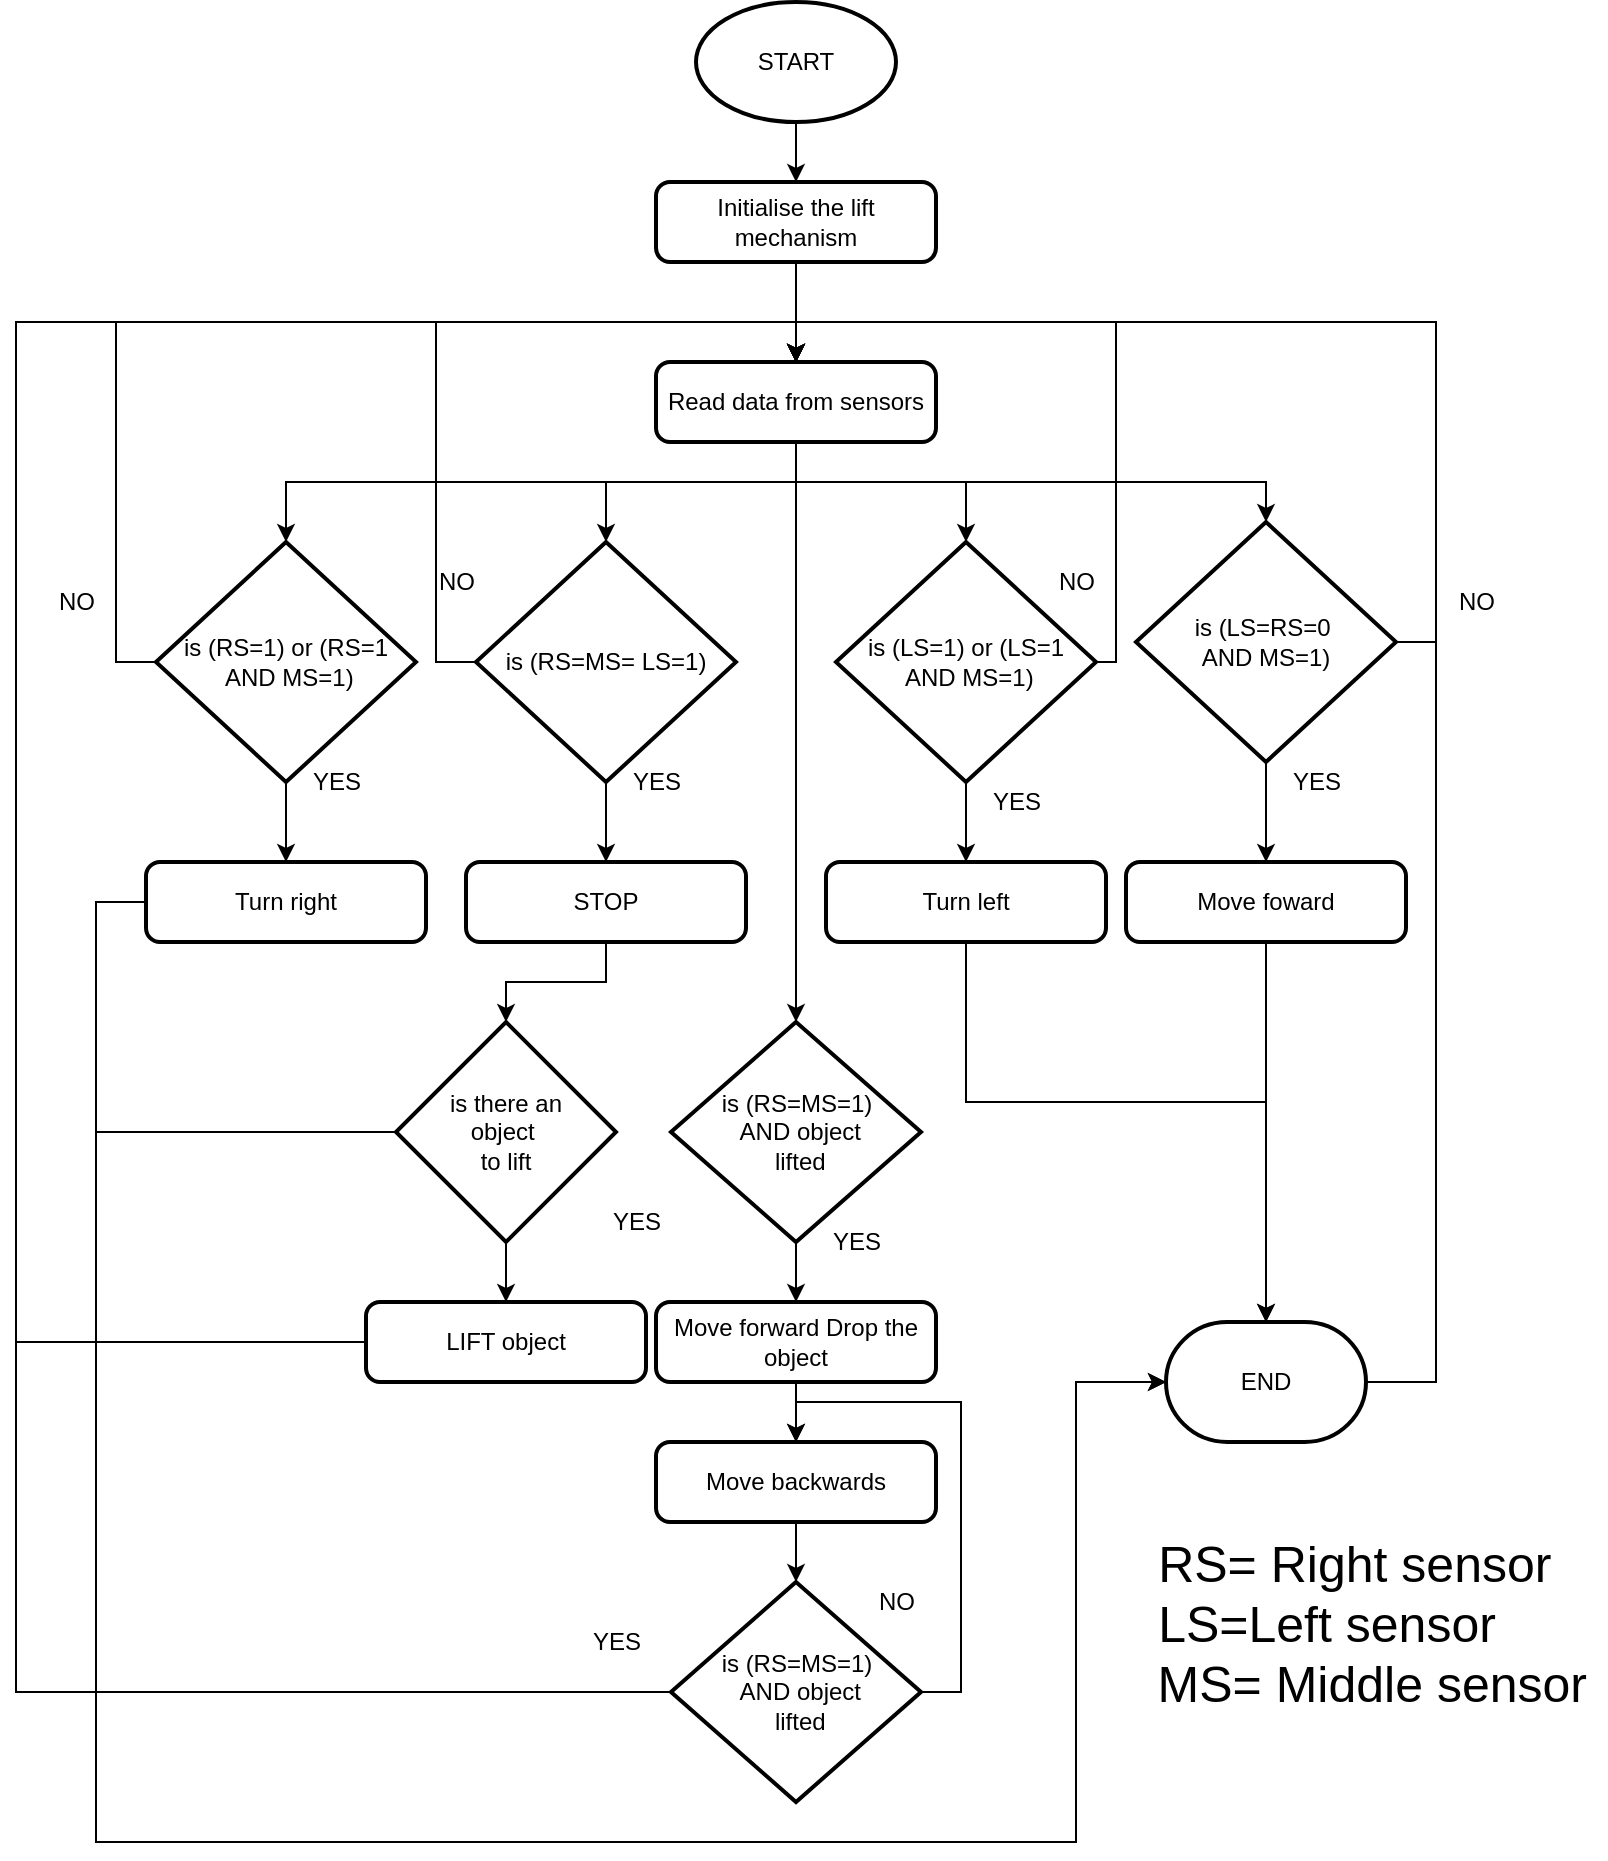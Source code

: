 <mxfile version="13.9.9" type="device"><diagram id="C5RBs43oDa-KdzZeNtuy" name="Page-1"><mxGraphModel dx="852" dy="1673" grid="1" gridSize="10" guides="1" tooltips="1" connect="1" arrows="1" fold="1" page="1" pageScale="1" pageWidth="827" pageHeight="1169" math="0" shadow="0"><root><mxCell id="WIyWlLk6GJQsqaUBKTNV-0"/><mxCell id="WIyWlLk6GJQsqaUBKTNV-1" parent="WIyWlLk6GJQsqaUBKTNV-0"/><mxCell id="BuGI5DftKo3kj-OkL27n-18" value="" style="edgeStyle=orthogonalEdgeStyle;rounded=0;orthogonalLoop=1;jettySize=auto;html=1;" parent="WIyWlLk6GJQsqaUBKTNV-1" source="BuGI5DftKo3kj-OkL27n-1" target="BuGI5DftKo3kj-OkL27n-2" edge="1"><mxGeometry relative="1" as="geometry"/></mxCell><mxCell id="BuGI5DftKo3kj-OkL27n-1" value="START" style="strokeWidth=2;html=1;shape=mxgraph.flowchart.start_1;whiteSpace=wrap;" parent="WIyWlLk6GJQsqaUBKTNV-1" vertex="1"><mxGeometry x="350" y="-1160" width="100" height="60" as="geometry"/></mxCell><mxCell id="BuGI5DftKo3kj-OkL27n-19" value="" style="edgeStyle=orthogonalEdgeStyle;rounded=0;orthogonalLoop=1;jettySize=auto;html=1;" parent="WIyWlLk6GJQsqaUBKTNV-1" source="BuGI5DftKo3kj-OkL27n-2" target="BuGI5DftKo3kj-OkL27n-3" edge="1"><mxGeometry relative="1" as="geometry"/></mxCell><mxCell id="BuGI5DftKo3kj-OkL27n-2" value="Initialise the lift mechanism" style="rounded=1;whiteSpace=wrap;html=1;absoluteArcSize=1;arcSize=14;strokeWidth=2;" parent="WIyWlLk6GJQsqaUBKTNV-1" vertex="1"><mxGeometry x="330" y="-1070" width="140" height="40" as="geometry"/></mxCell><mxCell id="BuGI5DftKo3kj-OkL27n-20" style="edgeStyle=orthogonalEdgeStyle;rounded=0;orthogonalLoop=1;jettySize=auto;html=1;" parent="WIyWlLk6GJQsqaUBKTNV-1" source="BuGI5DftKo3kj-OkL27n-3" target="BuGI5DftKo3kj-OkL27n-4" edge="1"><mxGeometry relative="1" as="geometry"><Array as="points"><mxPoint x="400" y="-920"/><mxPoint x="145" y="-920"/></Array></mxGeometry></mxCell><mxCell id="BuGI5DftKo3kj-OkL27n-21" style="edgeStyle=orthogonalEdgeStyle;rounded=0;orthogonalLoop=1;jettySize=auto;html=1;exitX=0.5;exitY=1;exitDx=0;exitDy=0;entryX=0.5;entryY=0;entryDx=0;entryDy=0;entryPerimeter=0;" parent="WIyWlLk6GJQsqaUBKTNV-1" source="BuGI5DftKo3kj-OkL27n-3" target="BuGI5DftKo3kj-OkL27n-5" edge="1"><mxGeometry relative="1" as="geometry"><Array as="points"><mxPoint x="400" y="-920"/><mxPoint x="305" y="-920"/></Array></mxGeometry></mxCell><mxCell id="BuGI5DftKo3kj-OkL27n-22" style="edgeStyle=orthogonalEdgeStyle;rounded=0;orthogonalLoop=1;jettySize=auto;html=1;exitX=0.5;exitY=1;exitDx=0;exitDy=0;entryX=0.5;entryY=0;entryDx=0;entryDy=0;entryPerimeter=0;" parent="WIyWlLk6GJQsqaUBKTNV-1" source="BuGI5DftKo3kj-OkL27n-3" target="BuGI5DftKo3kj-OkL27n-6" edge="1"><mxGeometry relative="1" as="geometry"><Array as="points"><mxPoint x="400" y="-920"/><mxPoint x="485" y="-920"/></Array></mxGeometry></mxCell><mxCell id="BuGI5DftKo3kj-OkL27n-23" style="edgeStyle=orthogonalEdgeStyle;rounded=0;orthogonalLoop=1;jettySize=auto;html=1;exitX=0.5;exitY=1;exitDx=0;exitDy=0;entryX=0.5;entryY=0;entryDx=0;entryDy=0;entryPerimeter=0;" parent="WIyWlLk6GJQsqaUBKTNV-1" source="BuGI5DftKo3kj-OkL27n-3" target="BuGI5DftKo3kj-OkL27n-11" edge="1"><mxGeometry relative="1" as="geometry"><mxPoint x="630" y="-900" as="targetPoint"/><Array as="points"><mxPoint x="400" y="-920"/><mxPoint x="635" y="-920"/></Array></mxGeometry></mxCell><mxCell id="BuGI5DftKo3kj-OkL27n-49" style="edgeStyle=orthogonalEdgeStyle;rounded=0;orthogonalLoop=1;jettySize=auto;html=1;entryX=0.5;entryY=0;entryDx=0;entryDy=0;entryPerimeter=0;" parent="WIyWlLk6GJQsqaUBKTNV-1" source="BuGI5DftKo3kj-OkL27n-3" target="BuGI5DftKo3kj-OkL27n-47" edge="1"><mxGeometry relative="1" as="geometry"/></mxCell><mxCell id="BuGI5DftKo3kj-OkL27n-3" value="Read data from sensors" style="rounded=1;whiteSpace=wrap;html=1;absoluteArcSize=1;arcSize=14;strokeWidth=2;" parent="WIyWlLk6GJQsqaUBKTNV-1" vertex="1"><mxGeometry x="330" y="-980" width="140" height="40" as="geometry"/></mxCell><mxCell id="BuGI5DftKo3kj-OkL27n-25" value="" style="edgeStyle=orthogonalEdgeStyle;rounded=0;orthogonalLoop=1;jettySize=auto;html=1;" parent="WIyWlLk6GJQsqaUBKTNV-1" source="BuGI5DftKo3kj-OkL27n-4" target="BuGI5DftKo3kj-OkL27n-10" edge="1"><mxGeometry relative="1" as="geometry"/></mxCell><mxCell id="BuGI5DftKo3kj-OkL27n-29" style="edgeStyle=orthogonalEdgeStyle;rounded=0;orthogonalLoop=1;jettySize=auto;html=1;exitX=0;exitY=0.5;exitDx=0;exitDy=0;exitPerimeter=0;entryX=0.5;entryY=0;entryDx=0;entryDy=0;" parent="WIyWlLk6GJQsqaUBKTNV-1" source="BuGI5DftKo3kj-OkL27n-4" target="BuGI5DftKo3kj-OkL27n-3" edge="1"><mxGeometry relative="1" as="geometry"/></mxCell><mxCell id="BuGI5DftKo3kj-OkL27n-4" value="is (RS=1) or (RS=1&lt;br&gt;&amp;nbsp;AND MS=1)" style="strokeWidth=2;html=1;shape=mxgraph.flowchart.decision;whiteSpace=wrap;" parent="WIyWlLk6GJQsqaUBKTNV-1" vertex="1"><mxGeometry x="80" y="-890" width="130" height="120" as="geometry"/></mxCell><mxCell id="BuGI5DftKo3kj-OkL27n-26" value="" style="edgeStyle=orthogonalEdgeStyle;rounded=0;orthogonalLoop=1;jettySize=auto;html=1;" parent="WIyWlLk6GJQsqaUBKTNV-1" source="BuGI5DftKo3kj-OkL27n-5" target="BuGI5DftKo3kj-OkL27n-15" edge="1"><mxGeometry relative="1" as="geometry"/></mxCell><mxCell id="BuGI5DftKo3kj-OkL27n-30" style="edgeStyle=orthogonalEdgeStyle;rounded=0;orthogonalLoop=1;jettySize=auto;html=1;exitX=0;exitY=0.5;exitDx=0;exitDy=0;exitPerimeter=0;entryX=0.5;entryY=0;entryDx=0;entryDy=0;" parent="WIyWlLk6GJQsqaUBKTNV-1" source="BuGI5DftKo3kj-OkL27n-5" target="BuGI5DftKo3kj-OkL27n-3" edge="1"><mxGeometry relative="1" as="geometry"/></mxCell><mxCell id="BuGI5DftKo3kj-OkL27n-5" value="is (RS=MS=&amp;nbsp;LS=1)" style="strokeWidth=2;html=1;shape=mxgraph.flowchart.decision;whiteSpace=wrap;" parent="WIyWlLk6GJQsqaUBKTNV-1" vertex="1"><mxGeometry x="240" y="-890" width="130" height="120" as="geometry"/></mxCell><mxCell id="BuGI5DftKo3kj-OkL27n-27" value="" style="edgeStyle=orthogonalEdgeStyle;rounded=0;orthogonalLoop=1;jettySize=auto;html=1;" parent="WIyWlLk6GJQsqaUBKTNV-1" source="BuGI5DftKo3kj-OkL27n-6" target="BuGI5DftKo3kj-OkL27n-16" edge="1"><mxGeometry relative="1" as="geometry"/></mxCell><mxCell id="BuGI5DftKo3kj-OkL27n-31" style="edgeStyle=orthogonalEdgeStyle;rounded=0;orthogonalLoop=1;jettySize=auto;html=1;exitX=0;exitY=0.5;exitDx=0;exitDy=0;exitPerimeter=0;entryX=0.5;entryY=0;entryDx=0;entryDy=0;" parent="WIyWlLk6GJQsqaUBKTNV-1" source="BuGI5DftKo3kj-OkL27n-6" target="BuGI5DftKo3kj-OkL27n-3" edge="1"><mxGeometry relative="1" as="geometry"><Array as="points"><mxPoint x="560" y="-830"/><mxPoint x="560" y="-1000"/><mxPoint x="400" y="-1000"/></Array></mxGeometry></mxCell><mxCell id="BuGI5DftKo3kj-OkL27n-6" value="is (LS=1) or (LS=1&lt;br&gt;&amp;nbsp;AND MS=1)" style="strokeWidth=2;html=1;shape=mxgraph.flowchart.decision;whiteSpace=wrap;" parent="WIyWlLk6GJQsqaUBKTNV-1" vertex="1"><mxGeometry x="420" y="-890" width="130" height="120" as="geometry"/></mxCell><mxCell id="BuGI5DftKo3kj-OkL27n-70" style="edgeStyle=orthogonalEdgeStyle;rounded=0;orthogonalLoop=1;jettySize=auto;html=1;exitX=0;exitY=0.5;exitDx=0;exitDy=0;entryX=0;entryY=0.5;entryDx=0;entryDy=0;entryPerimeter=0;" parent="WIyWlLk6GJQsqaUBKTNV-1" source="BuGI5DftKo3kj-OkL27n-10" target="BuGI5DftKo3kj-OkL27n-65" edge="1"><mxGeometry relative="1" as="geometry"><Array as="points"><mxPoint x="50" y="-710"/><mxPoint x="50" y="-240"/><mxPoint x="540" y="-240"/><mxPoint x="540" y="-470"/></Array></mxGeometry></mxCell><mxCell id="BuGI5DftKo3kj-OkL27n-10" value="Turn right" style="rounded=1;whiteSpace=wrap;html=1;absoluteArcSize=1;arcSize=14;strokeWidth=2;" parent="WIyWlLk6GJQsqaUBKTNV-1" vertex="1"><mxGeometry x="75" y="-730" width="140" height="40" as="geometry"/></mxCell><mxCell id="BuGI5DftKo3kj-OkL27n-28" value="" style="edgeStyle=orthogonalEdgeStyle;rounded=0;orthogonalLoop=1;jettySize=auto;html=1;" parent="WIyWlLk6GJQsqaUBKTNV-1" source="BuGI5DftKo3kj-OkL27n-11" target="BuGI5DftKo3kj-OkL27n-17" edge="1"><mxGeometry relative="1" as="geometry"/></mxCell><mxCell id="BuGI5DftKo3kj-OkL27n-32" style="edgeStyle=orthogonalEdgeStyle;rounded=0;orthogonalLoop=1;jettySize=auto;html=1;exitX=1;exitY=0.5;exitDx=0;exitDy=0;exitPerimeter=0;entryX=0.5;entryY=0;entryDx=0;entryDy=0;" parent="WIyWlLk6GJQsqaUBKTNV-1" source="BuGI5DftKo3kj-OkL27n-11" target="BuGI5DftKo3kj-OkL27n-3" edge="1"><mxGeometry relative="1" as="geometry"/></mxCell><mxCell id="BuGI5DftKo3kj-OkL27n-11" value="is&amp;nbsp;(LS=RS=0&amp;nbsp; &lt;br&gt;AND MS=1)" style="strokeWidth=2;html=1;shape=mxgraph.flowchart.decision;whiteSpace=wrap;" parent="WIyWlLk6GJQsqaUBKTNV-1" vertex="1"><mxGeometry x="570" y="-900" width="130" height="120" as="geometry"/></mxCell><mxCell id="BuGI5DftKo3kj-OkL27n-42" value="" style="edgeStyle=orthogonalEdgeStyle;rounded=0;orthogonalLoop=1;jettySize=auto;html=1;" parent="WIyWlLk6GJQsqaUBKTNV-1" source="BuGI5DftKo3kj-OkL27n-15" target="BuGI5DftKo3kj-OkL27n-41" edge="1"><mxGeometry relative="1" as="geometry"/></mxCell><mxCell id="BuGI5DftKo3kj-OkL27n-15" value="STOP" style="rounded=1;whiteSpace=wrap;html=1;absoluteArcSize=1;arcSize=14;strokeWidth=2;" parent="WIyWlLk6GJQsqaUBKTNV-1" vertex="1"><mxGeometry x="235" y="-730" width="140" height="40" as="geometry"/></mxCell><mxCell id="BuGI5DftKo3kj-OkL27n-67" style="edgeStyle=orthogonalEdgeStyle;rounded=0;orthogonalLoop=1;jettySize=auto;html=1;entryX=0.5;entryY=0;entryDx=0;entryDy=0;entryPerimeter=0;" parent="WIyWlLk6GJQsqaUBKTNV-1" source="BuGI5DftKo3kj-OkL27n-16" target="BuGI5DftKo3kj-OkL27n-65" edge="1"><mxGeometry relative="1" as="geometry"><Array as="points"><mxPoint x="485" y="-610"/><mxPoint x="635" y="-610"/></Array></mxGeometry></mxCell><mxCell id="BuGI5DftKo3kj-OkL27n-16" value="Turn left" style="rounded=1;whiteSpace=wrap;html=1;absoluteArcSize=1;arcSize=14;strokeWidth=2;" parent="WIyWlLk6GJQsqaUBKTNV-1" vertex="1"><mxGeometry x="415" y="-730" width="140" height="40" as="geometry"/></mxCell><mxCell id="BuGI5DftKo3kj-OkL27n-66" style="edgeStyle=orthogonalEdgeStyle;rounded=0;orthogonalLoop=1;jettySize=auto;html=1;entryX=0.5;entryY=0;entryDx=0;entryDy=0;entryPerimeter=0;" parent="WIyWlLk6GJQsqaUBKTNV-1" source="BuGI5DftKo3kj-OkL27n-17" target="BuGI5DftKo3kj-OkL27n-65" edge="1"><mxGeometry relative="1" as="geometry"/></mxCell><mxCell id="BuGI5DftKo3kj-OkL27n-17" value="Move foward" style="rounded=1;whiteSpace=wrap;html=1;absoluteArcSize=1;arcSize=14;strokeWidth=2;" parent="WIyWlLk6GJQsqaUBKTNV-1" vertex="1"><mxGeometry x="565" y="-730" width="140" height="40" as="geometry"/></mxCell><mxCell id="BuGI5DftKo3kj-OkL27n-33" value="YES" style="text;html=1;align=center;verticalAlign=middle;resizable=0;points=[];autosize=1;" parent="WIyWlLk6GJQsqaUBKTNV-1" vertex="1"><mxGeometry x="150" y="-780" width="40" height="20" as="geometry"/></mxCell><mxCell id="BuGI5DftKo3kj-OkL27n-34" value="YES" style="text;html=1;align=center;verticalAlign=middle;resizable=0;points=[];autosize=1;" parent="WIyWlLk6GJQsqaUBKTNV-1" vertex="1"><mxGeometry x="310" y="-780" width="40" height="20" as="geometry"/></mxCell><mxCell id="BuGI5DftKo3kj-OkL27n-35" value="YES" style="text;html=1;align=center;verticalAlign=middle;resizable=0;points=[];autosize=1;" parent="WIyWlLk6GJQsqaUBKTNV-1" vertex="1"><mxGeometry x="490" y="-770" width="40" height="20" as="geometry"/></mxCell><mxCell id="BuGI5DftKo3kj-OkL27n-36" value="YES&lt;br&gt;" style="text;html=1;align=center;verticalAlign=middle;resizable=0;points=[];autosize=1;" parent="WIyWlLk6GJQsqaUBKTNV-1" vertex="1"><mxGeometry x="640" y="-780" width="40" height="20" as="geometry"/></mxCell><mxCell id="BuGI5DftKo3kj-OkL27n-37" value="NO" style="text;html=1;align=center;verticalAlign=middle;resizable=0;points=[];autosize=1;" parent="WIyWlLk6GJQsqaUBKTNV-1" vertex="1"><mxGeometry x="525" y="-880" width="30" height="20" as="geometry"/></mxCell><mxCell id="BuGI5DftKo3kj-OkL27n-38" value="NO" style="text;html=1;align=center;verticalAlign=middle;resizable=0;points=[];autosize=1;" parent="WIyWlLk6GJQsqaUBKTNV-1" vertex="1"><mxGeometry x="725" y="-870" width="30" height="20" as="geometry"/></mxCell><mxCell id="BuGI5DftKo3kj-OkL27n-39" value="NO" style="text;html=1;align=center;verticalAlign=middle;resizable=0;points=[];autosize=1;" parent="WIyWlLk6GJQsqaUBKTNV-1" vertex="1"><mxGeometry x="215" y="-880" width="30" height="20" as="geometry"/></mxCell><mxCell id="BuGI5DftKo3kj-OkL27n-40" value="NO" style="text;html=1;align=center;verticalAlign=middle;resizable=0;points=[];autosize=1;" parent="WIyWlLk6GJQsqaUBKTNV-1" vertex="1"><mxGeometry x="25" y="-870" width="30" height="20" as="geometry"/></mxCell><mxCell id="BuGI5DftKo3kj-OkL27n-45" value="" style="edgeStyle=orthogonalEdgeStyle;rounded=0;orthogonalLoop=1;jettySize=auto;html=1;" parent="WIyWlLk6GJQsqaUBKTNV-1" source="BuGI5DftKo3kj-OkL27n-41" target="BuGI5DftKo3kj-OkL27n-44" edge="1"><mxGeometry relative="1" as="geometry"/></mxCell><mxCell id="BuGI5DftKo3kj-OkL27n-75" style="edgeStyle=orthogonalEdgeStyle;rounded=0;orthogonalLoop=1;jettySize=auto;html=1;exitX=0;exitY=0.5;exitDx=0;exitDy=0;exitPerimeter=0;entryX=0;entryY=0.5;entryDx=0;entryDy=0;entryPerimeter=0;" parent="WIyWlLk6GJQsqaUBKTNV-1" source="BuGI5DftKo3kj-OkL27n-41" target="BuGI5DftKo3kj-OkL27n-65" edge="1"><mxGeometry relative="1" as="geometry"><Array as="points"><mxPoint x="50" y="-595"/><mxPoint x="50" y="-240"/><mxPoint x="540" y="-240"/><mxPoint x="540" y="-470"/></Array></mxGeometry></mxCell><mxCell id="BuGI5DftKo3kj-OkL27n-41" value="is there an &lt;br&gt;object&amp;nbsp;&lt;br&gt;to lift" style="strokeWidth=2;html=1;shape=mxgraph.flowchart.decision;whiteSpace=wrap;" parent="WIyWlLk6GJQsqaUBKTNV-1" vertex="1"><mxGeometry x="200" y="-650" width="110" height="110" as="geometry"/></mxCell><mxCell id="BuGI5DftKo3kj-OkL27n-64" style="edgeStyle=orthogonalEdgeStyle;rounded=0;orthogonalLoop=1;jettySize=auto;html=1;exitX=0;exitY=0.5;exitDx=0;exitDy=0;entryX=0.5;entryY=0;entryDx=0;entryDy=0;" parent="WIyWlLk6GJQsqaUBKTNV-1" source="BuGI5DftKo3kj-OkL27n-44" target="BuGI5DftKo3kj-OkL27n-3" edge="1"><mxGeometry relative="1" as="geometry"><Array as="points"><mxPoint x="10" y="-490"/><mxPoint x="10" y="-1000"/><mxPoint x="400" y="-1000"/></Array></mxGeometry></mxCell><mxCell id="BuGI5DftKo3kj-OkL27n-44" value="LIFT object" style="rounded=1;whiteSpace=wrap;html=1;absoluteArcSize=1;arcSize=14;strokeWidth=2;" parent="WIyWlLk6GJQsqaUBKTNV-1" vertex="1"><mxGeometry x="185" y="-510" width="140" height="40" as="geometry"/></mxCell><mxCell id="BuGI5DftKo3kj-OkL27n-46" value="YES" style="text;html=1;align=center;verticalAlign=middle;resizable=0;points=[];autosize=1;" parent="WIyWlLk6GJQsqaUBKTNV-1" vertex="1"><mxGeometry x="300" y="-560" width="40" height="20" as="geometry"/></mxCell><mxCell id="BuGI5DftKo3kj-OkL27n-51" value="" style="edgeStyle=orthogonalEdgeStyle;rounded=0;orthogonalLoop=1;jettySize=auto;html=1;" parent="WIyWlLk6GJQsqaUBKTNV-1" source="BuGI5DftKo3kj-OkL27n-47" target="BuGI5DftKo3kj-OkL27n-50" edge="1"><mxGeometry relative="1" as="geometry"/></mxCell><mxCell id="BuGI5DftKo3kj-OkL27n-47" value="is (RS=MS=1)&lt;br&gt;&amp;nbsp;AND object&lt;br&gt;&amp;nbsp;lifted" style="strokeWidth=2;html=1;shape=mxgraph.flowchart.decision;whiteSpace=wrap;" parent="WIyWlLk6GJQsqaUBKTNV-1" vertex="1"><mxGeometry x="337.5" y="-650" width="125" height="110" as="geometry"/></mxCell><mxCell id="BuGI5DftKo3kj-OkL27n-59" value="" style="edgeStyle=orthogonalEdgeStyle;rounded=0;orthogonalLoop=1;jettySize=auto;html=1;" parent="WIyWlLk6GJQsqaUBKTNV-1" source="BuGI5DftKo3kj-OkL27n-50" target="BuGI5DftKo3kj-OkL27n-55" edge="1"><mxGeometry relative="1" as="geometry"/></mxCell><mxCell id="BuGI5DftKo3kj-OkL27n-50" value="Move forward Drop the object" style="rounded=1;whiteSpace=wrap;html=1;absoluteArcSize=1;arcSize=14;strokeWidth=2;" parent="WIyWlLk6GJQsqaUBKTNV-1" vertex="1"><mxGeometry x="330" y="-510" width="140" height="40" as="geometry"/></mxCell><mxCell id="BuGI5DftKo3kj-OkL27n-52" value="YES&lt;br&gt;" style="text;html=1;align=center;verticalAlign=middle;resizable=0;points=[];autosize=1;" parent="WIyWlLk6GJQsqaUBKTNV-1" vertex="1"><mxGeometry x="410" y="-550" width="40" height="20" as="geometry"/></mxCell><mxCell id="BuGI5DftKo3kj-OkL27n-60" value="" style="edgeStyle=orthogonalEdgeStyle;rounded=0;orthogonalLoop=1;jettySize=auto;html=1;" parent="WIyWlLk6GJQsqaUBKTNV-1" source="BuGI5DftKo3kj-OkL27n-55" target="BuGI5DftKo3kj-OkL27n-57" edge="1"><mxGeometry relative="1" as="geometry"/></mxCell><mxCell id="BuGI5DftKo3kj-OkL27n-55" value="Move backwards" style="rounded=1;whiteSpace=wrap;html=1;absoluteArcSize=1;arcSize=14;strokeWidth=2;" parent="WIyWlLk6GJQsqaUBKTNV-1" vertex="1"><mxGeometry x="330" y="-440" width="140" height="40" as="geometry"/></mxCell><mxCell id="BuGI5DftKo3kj-OkL27n-62" style="edgeStyle=orthogonalEdgeStyle;rounded=0;orthogonalLoop=1;jettySize=auto;html=1;entryX=0.5;entryY=0;entryDx=0;entryDy=0;" parent="WIyWlLk6GJQsqaUBKTNV-1" source="BuGI5DftKo3kj-OkL27n-57" target="BuGI5DftKo3kj-OkL27n-3" edge="1"><mxGeometry relative="1" as="geometry"><Array as="points"><mxPoint x="10" y="-315"/><mxPoint x="10" y="-1000"/><mxPoint x="400" y="-1000"/></Array></mxGeometry></mxCell><mxCell id="BuGI5DftKo3kj-OkL27n-63" style="edgeStyle=orthogonalEdgeStyle;rounded=0;orthogonalLoop=1;jettySize=auto;html=1;exitX=1;exitY=0.5;exitDx=0;exitDy=0;exitPerimeter=0;entryX=0.5;entryY=0;entryDx=0;entryDy=0;" parent="WIyWlLk6GJQsqaUBKTNV-1" source="BuGI5DftKo3kj-OkL27n-57" target="BuGI5DftKo3kj-OkL27n-55" edge="1"><mxGeometry relative="1" as="geometry"/></mxCell><mxCell id="BuGI5DftKo3kj-OkL27n-57" value="is (RS=MS=1)&lt;br&gt;&amp;nbsp;AND object&lt;br&gt;&amp;nbsp;lifted" style="strokeWidth=2;html=1;shape=mxgraph.flowchart.decision;whiteSpace=wrap;" parent="WIyWlLk6GJQsqaUBKTNV-1" vertex="1"><mxGeometry x="337.5" y="-370" width="125" height="110" as="geometry"/></mxCell><mxCell id="BuGI5DftKo3kj-OkL27n-73" style="edgeStyle=orthogonalEdgeStyle;rounded=0;orthogonalLoop=1;jettySize=auto;html=1;exitX=1;exitY=0.5;exitDx=0;exitDy=0;exitPerimeter=0;entryX=0.5;entryY=0;entryDx=0;entryDy=0;" parent="WIyWlLk6GJQsqaUBKTNV-1" source="BuGI5DftKo3kj-OkL27n-65" target="BuGI5DftKo3kj-OkL27n-3" edge="1"><mxGeometry relative="1" as="geometry"><Array as="points"><mxPoint x="720" y="-470"/><mxPoint x="720" y="-1000"/><mxPoint x="400" y="-1000"/></Array></mxGeometry></mxCell><mxCell id="BuGI5DftKo3kj-OkL27n-65" value="END" style="strokeWidth=2;html=1;shape=mxgraph.flowchart.terminator;whiteSpace=wrap;" parent="WIyWlLk6GJQsqaUBKTNV-1" vertex="1"><mxGeometry x="585" y="-500" width="100" height="60" as="geometry"/></mxCell><mxCell id="BuGI5DftKo3kj-OkL27n-71" value="NO" style="text;html=1;align=center;verticalAlign=middle;resizable=0;points=[];autosize=1;" parent="WIyWlLk6GJQsqaUBKTNV-1" vertex="1"><mxGeometry x="435" y="-370" width="30" height="20" as="geometry"/></mxCell><mxCell id="BuGI5DftKo3kj-OkL27n-72" value="YES" style="text;html=1;align=center;verticalAlign=middle;resizable=0;points=[];autosize=1;" parent="WIyWlLk6GJQsqaUBKTNV-1" vertex="1"><mxGeometry x="290" y="-350" width="40" height="20" as="geometry"/></mxCell><mxCell id="BuGI5DftKo3kj-OkL27n-74" value="&lt;font style=&quot;font-size: 25px&quot;&gt;&amp;nbsp; &amp;nbsp; RS= Right sensor&lt;br&gt;LS=Left sensor&lt;br&gt;&amp;nbsp; &amp;nbsp; &amp;nbsp; &amp;nbsp;MS= Middle sensor&lt;/font&gt;&amp;nbsp;" style="text;html=1;align=center;verticalAlign=middle;resizable=0;points=[];autosize=1;" parent="WIyWlLk6GJQsqaUBKTNV-1" vertex="1"><mxGeometry x="525" y="-380" width="280" height="60" as="geometry"/></mxCell></root></mxGraphModel></diagram></mxfile>